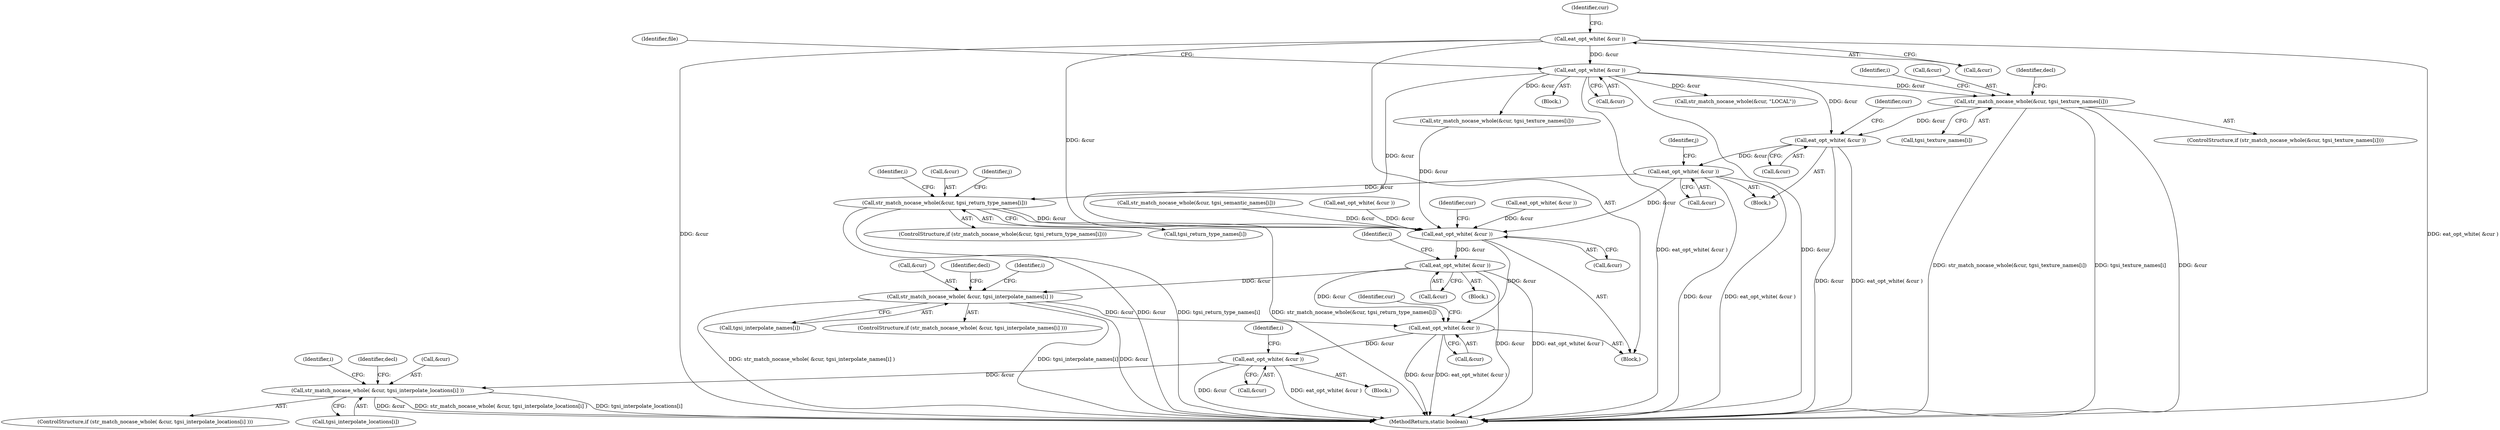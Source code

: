digraph "0_virglrenderer_e534b51ca3c3cd25f3990589932a9ed711c59b27@array" {
"1003352" [label="(Call,str_match_nocase_whole(&cur, tgsi_texture_names[i]))"];
"1003233" [label="(Call,eat_opt_white( &cur ))"];
"1003130" [label="(Call,eat_opt_white( &cur ))"];
"1003377" [label="(Call,eat_opt_white( &cur ))"];
"1003393" [label="(Call,eat_opt_white( &cur ))"];
"1003417" [label="(Call,str_match_nocase_whole(&cur, tgsi_return_type_names[i]))"];
"1003684" [label="(Call,eat_opt_white( &cur ))"];
"1003699" [label="(Call,eat_opt_white( &cur ))"];
"1003713" [label="(Call,str_match_nocase_whole( &cur, tgsi_interpolate_names[i] ))"];
"1003755" [label="(Call,eat_opt_white( &cur ))"];
"1003770" [label="(Call,eat_opt_white( &cur ))"];
"1003784" [label="(Call,str_match_nocase_whole( &cur, tgsi_interpolate_locations[i] ))"];
"1003548" [label="(Call,str_match_nocase_whole(&cur, \"LOCAL\"))"];
"1003684" [label="(Call,eat_opt_white( &cur ))"];
"1003691" [label="(Identifier,cur)"];
"1003685" [label="(Call,&cur)"];
"1003714" [label="(Call,&cur)"];
"1003416" [label="(ControlStructure,if (str_match_nocase_whole(&cur, tgsi_return_type_names[i])))"];
"1003770" [label="(Call,eat_opt_white( &cur ))"];
"1003136" [label="(Identifier,cur)"];
"1003234" [label="(Call,&cur)"];
"1003383" [label="(Identifier,cur)"];
"1003785" [label="(Call,&cur)"];
"1003378" [label="(Call,&cur)"];
"1003784" [label="(Call,str_match_nocase_whole( &cur, tgsi_interpolate_locations[i] ))"];
"1002986" [label="(Block,)"];
"1003394" [label="(Call,&cur)"];
"1003352" [label="(Call,str_match_nocase_whole(&cur, tgsi_texture_names[i]))"];
"1003398" [label="(Identifier,j)"];
"1003417" [label="(Call,str_match_nocase_whole(&cur, tgsi_return_type_names[i]))"];
"1003766" [label="(Block,)"];
"1003775" [label="(Identifier,i)"];
"1003695" [label="(Block,)"];
"1003349" [label="(Identifier,i)"];
"1003233" [label="(Call,eat_opt_white( &cur ))"];
"1003393" [label="(Call,eat_opt_white( &cur ))"];
"1003783" [label="(ControlStructure,if (str_match_nocase_whole( &cur, tgsi_interpolate_locations[i] )))"];
"1003716" [label="(Call,tgsi_interpolate_names[i])"];
"1003353" [label="(Call,&cur)"];
"1003781" [label="(Identifier,i)"];
"1003771" [label="(Call,&cur)"];
"1003787" [label="(Call,tgsi_interpolate_locations[i])"];
"1003713" [label="(Call,str_match_nocase_whole( &cur, tgsi_interpolate_names[i] ))"];
"1003131" [label="(Call,&cur)"];
"1003699" [label="(Call,eat_opt_white( &cur ))"];
"1003704" [label="(Identifier,i)"];
"1003700" [label="(Call,&cur)"];
"1003420" [label="(Call,tgsi_return_type_names[i])"];
"1004167" [label="(MethodReturn,static boolean)"];
"1003340" [label="(Block,)"];
"1003351" [label="(ControlStructure,if (str_match_nocase_whole(&cur, tgsi_texture_names[i])))"];
"1003755" [label="(Call,eat_opt_white( &cur ))"];
"1003581" [label="(Call,eat_opt_white( &cur ))"];
"1003723" [label="(Identifier,decl)"];
"1003710" [label="(Identifier,i)"];
"1003794" [label="(Identifier,decl)"];
"1003252" [label="(Call,str_match_nocase_whole(&cur, tgsi_texture_names[i]))"];
"1003425" [label="(Identifier,j)"];
"1003228" [label="(Block,)"];
"1003712" [label="(ControlStructure,if (str_match_nocase_whole( &cur, tgsi_interpolate_names[i] )))"];
"1003756" [label="(Call,&cur)"];
"1003595" [label="(Call,str_match_nocase_whole(&cur, tgsi_semantic_names[i]))"];
"1003762" [label="(Identifier,cur)"];
"1003362" [label="(Identifier,decl)"];
"1003377" [label="(Call,eat_opt_white( &cur ))"];
"1003130" [label="(Call,eat_opt_white( &cur ))"];
"1003414" [label="(Identifier,i)"];
"1003238" [label="(Identifier,file)"];
"1003418" [label="(Call,&cur)"];
"1003570" [label="(Call,eat_opt_white( &cur ))"];
"1003355" [label="(Call,tgsi_texture_names[i])"];
"1003352" -> "1003351"  [label="AST: "];
"1003352" -> "1003355"  [label="CFG: "];
"1003353" -> "1003352"  [label="AST: "];
"1003355" -> "1003352"  [label="AST: "];
"1003362" -> "1003352"  [label="CFG: "];
"1003349" -> "1003352"  [label="CFG: "];
"1003352" -> "1004167"  [label="DDG: &cur"];
"1003352" -> "1004167"  [label="DDG: str_match_nocase_whole(&cur, tgsi_texture_names[i])"];
"1003352" -> "1004167"  [label="DDG: tgsi_texture_names[i]"];
"1003233" -> "1003352"  [label="DDG: &cur"];
"1003352" -> "1003377"  [label="DDG: &cur"];
"1003233" -> "1003228"  [label="AST: "];
"1003233" -> "1003234"  [label="CFG: "];
"1003234" -> "1003233"  [label="AST: "];
"1003238" -> "1003233"  [label="CFG: "];
"1003233" -> "1004167"  [label="DDG: &cur"];
"1003233" -> "1004167"  [label="DDG: eat_opt_white( &cur )"];
"1003130" -> "1003233"  [label="DDG: &cur"];
"1003233" -> "1003252"  [label="DDG: &cur"];
"1003233" -> "1003377"  [label="DDG: &cur"];
"1003233" -> "1003548"  [label="DDG: &cur"];
"1003233" -> "1003684"  [label="DDG: &cur"];
"1003130" -> "1002986"  [label="AST: "];
"1003130" -> "1003131"  [label="CFG: "];
"1003131" -> "1003130"  [label="AST: "];
"1003136" -> "1003130"  [label="CFG: "];
"1003130" -> "1004167"  [label="DDG: &cur"];
"1003130" -> "1004167"  [label="DDG: eat_opt_white( &cur )"];
"1003130" -> "1003684"  [label="DDG: &cur"];
"1003377" -> "1003340"  [label="AST: "];
"1003377" -> "1003378"  [label="CFG: "];
"1003378" -> "1003377"  [label="AST: "];
"1003383" -> "1003377"  [label="CFG: "];
"1003377" -> "1004167"  [label="DDG: eat_opt_white( &cur )"];
"1003377" -> "1004167"  [label="DDG: &cur"];
"1003377" -> "1003393"  [label="DDG: &cur"];
"1003393" -> "1003340"  [label="AST: "];
"1003393" -> "1003394"  [label="CFG: "];
"1003394" -> "1003393"  [label="AST: "];
"1003398" -> "1003393"  [label="CFG: "];
"1003393" -> "1004167"  [label="DDG: &cur"];
"1003393" -> "1004167"  [label="DDG: eat_opt_white( &cur )"];
"1003393" -> "1003417"  [label="DDG: &cur"];
"1003393" -> "1003684"  [label="DDG: &cur"];
"1003417" -> "1003416"  [label="AST: "];
"1003417" -> "1003420"  [label="CFG: "];
"1003418" -> "1003417"  [label="AST: "];
"1003420" -> "1003417"  [label="AST: "];
"1003425" -> "1003417"  [label="CFG: "];
"1003414" -> "1003417"  [label="CFG: "];
"1003417" -> "1004167"  [label="DDG: &cur"];
"1003417" -> "1004167"  [label="DDG: tgsi_return_type_names[i]"];
"1003417" -> "1004167"  [label="DDG: str_match_nocase_whole(&cur, tgsi_return_type_names[i])"];
"1003417" -> "1003684"  [label="DDG: &cur"];
"1003684" -> "1002986"  [label="AST: "];
"1003684" -> "1003685"  [label="CFG: "];
"1003685" -> "1003684"  [label="AST: "];
"1003691" -> "1003684"  [label="CFG: "];
"1003581" -> "1003684"  [label="DDG: &cur"];
"1003252" -> "1003684"  [label="DDG: &cur"];
"1003570" -> "1003684"  [label="DDG: &cur"];
"1003595" -> "1003684"  [label="DDG: &cur"];
"1003684" -> "1003699"  [label="DDG: &cur"];
"1003684" -> "1003755"  [label="DDG: &cur"];
"1003699" -> "1003695"  [label="AST: "];
"1003699" -> "1003700"  [label="CFG: "];
"1003700" -> "1003699"  [label="AST: "];
"1003704" -> "1003699"  [label="CFG: "];
"1003699" -> "1004167"  [label="DDG: &cur"];
"1003699" -> "1004167"  [label="DDG: eat_opt_white( &cur )"];
"1003699" -> "1003713"  [label="DDG: &cur"];
"1003699" -> "1003755"  [label="DDG: &cur"];
"1003713" -> "1003712"  [label="AST: "];
"1003713" -> "1003716"  [label="CFG: "];
"1003714" -> "1003713"  [label="AST: "];
"1003716" -> "1003713"  [label="AST: "];
"1003723" -> "1003713"  [label="CFG: "];
"1003710" -> "1003713"  [label="CFG: "];
"1003713" -> "1004167"  [label="DDG: str_match_nocase_whole( &cur, tgsi_interpolate_names[i] )"];
"1003713" -> "1004167"  [label="DDG: tgsi_interpolate_names[i]"];
"1003713" -> "1004167"  [label="DDG: &cur"];
"1003713" -> "1003755"  [label="DDG: &cur"];
"1003755" -> "1002986"  [label="AST: "];
"1003755" -> "1003756"  [label="CFG: "];
"1003756" -> "1003755"  [label="AST: "];
"1003762" -> "1003755"  [label="CFG: "];
"1003755" -> "1004167"  [label="DDG: eat_opt_white( &cur )"];
"1003755" -> "1004167"  [label="DDG: &cur"];
"1003755" -> "1003770"  [label="DDG: &cur"];
"1003770" -> "1003766"  [label="AST: "];
"1003770" -> "1003771"  [label="CFG: "];
"1003771" -> "1003770"  [label="AST: "];
"1003775" -> "1003770"  [label="CFG: "];
"1003770" -> "1004167"  [label="DDG: &cur"];
"1003770" -> "1004167"  [label="DDG: eat_opt_white( &cur )"];
"1003770" -> "1003784"  [label="DDG: &cur"];
"1003784" -> "1003783"  [label="AST: "];
"1003784" -> "1003787"  [label="CFG: "];
"1003785" -> "1003784"  [label="AST: "];
"1003787" -> "1003784"  [label="AST: "];
"1003794" -> "1003784"  [label="CFG: "];
"1003781" -> "1003784"  [label="CFG: "];
"1003784" -> "1004167"  [label="DDG: str_match_nocase_whole( &cur, tgsi_interpolate_locations[i] )"];
"1003784" -> "1004167"  [label="DDG: tgsi_interpolate_locations[i]"];
"1003784" -> "1004167"  [label="DDG: &cur"];
}

